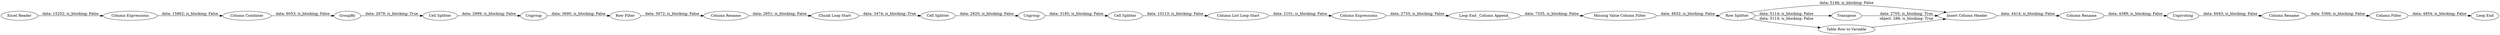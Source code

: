 digraph {
	"-2418430429096395929_23" [label="Insert Column Header"]
	"-4486407615425243768_21" [label="Cell Splitter"]
	"7546077307016105034_7" [label="Loop End _Column Append_"]
	"7546077307016105034_6" [label="Column Expressions"]
	"-4486407615425243768_20" [label=Ungroup]
	"-2418430429096395929_25" [label=Transpose]
	"-2418430429096395929_35" [label="Column Rename"]
	"-2418430429096395929_33" [label="Table Row to Variable"]
	"7546077307016105034_34" [label="Missing Value Column Filter"]
	"-4486407615425243768_15" [label="Cell Splitter"]
	"-4486407615425243768_10" [label="Excel Reader"]
	"-1453315331336502506_19" [label="Row Filter"]
	"-1453315331336502506_13" [label="Cell Splitter"]
	"-1453315331336502506_6" [label="Column Expressions"]
	"-2418430429096395929_26" [label="Row Splitter"]
	"-4486407615425243768_18" [label="Chunk Loop Start"]
	"-4486407615425243768_27" [label=Unpivoting]
	"-1453315331336502506_12" [label=GroupBy]
	"-4486407615425243768_38" [label="Column Rename"]
	"-1453315331336502506_11" [label="Column Combiner"]
	"-4486407615425243768_29" [label="Loop End"]
	"7546077307016105034_3" [label="Column List Loop Start"]
	"-1453315331336502506_14" [label=Ungroup]
	"-4486407615425243768_36" [label="Column Filter"]
	"-1453315331336502506_20" [label="Column Rename"]
	"-2418430429096395929_26" -> "-2418430429096395929_25" [label="data: 5114; is_blocking: False"]
	"7546077307016105034_6" -> "7546077307016105034_7" [label="data: 2733; is_blocking: False"]
	"-4486407615425243768_27" -> "-4486407615425243768_38" [label="data: 6043; is_blocking: False"]
	"7546077307016105034_7" -> "7546077307016105034_34" [label="data: 7335; is_blocking: False"]
	"7546077307016105034_3" -> "7546077307016105034_6" [label="data: 2101; is_blocking: False"]
	"-1453315331336502506_13" -> "-1453315331336502506_14" [label="data: 2999; is_blocking: False"]
	"-2418430429096395929_26" -> "-2418430429096395929_33" [label="data: 5114; is_blocking: False"]
	"7546077307016105034_34" -> "-2418430429096395929_26" [label="data: 4932; is_blocking: False"]
	"-2418430429096395929_26" -> "-2418430429096395929_23" [label="data: 5146; is_blocking: False"]
	"-2418430429096395929_23" -> "-2418430429096395929_35" [label="data: 4414; is_blocking: False"]
	"-4486407615425243768_15" -> "-4486407615425243768_20" [label="data: 2820; is_blocking: False"]
	"-2418430429096395929_33" -> "-2418430429096395929_23" [label="object: 288; is_blocking: True"]
	"-4486407615425243768_18" -> "-4486407615425243768_15" [label="data: 3474; is_blocking: True"]
	"-4486407615425243768_36" -> "-4486407615425243768_29" [label="data: 4854; is_blocking: False"]
	"-4486407615425243768_38" -> "-4486407615425243768_36" [label="data: 5366; is_blocking: False"]
	"-4486407615425243768_10" -> "-1453315331336502506_6" [label="data: 15252; is_blocking: False"]
	"-4486407615425243768_21" -> "7546077307016105034_3" [label="data: 10113; is_blocking: False"]
	"-1453315331336502506_11" -> "-1453315331336502506_12" [label="data: 6053; is_blocking: False"]
	"-2418430429096395929_25" -> "-2418430429096395929_23" [label="data: 2705; is_blocking: True"]
	"-1453315331336502506_20" -> "-4486407615425243768_18" [label="data: 2851; is_blocking: False"]
	"-1453315331336502506_12" -> "-1453315331336502506_13" [label="data: 2979; is_blocking: True"]
	"-2418430429096395929_35" -> "-4486407615425243768_27" [label="data: 4389; is_blocking: False"]
	"-1453315331336502506_19" -> "-1453315331336502506_20" [label="data: 3672; is_blocking: False"]
	"-1453315331336502506_6" -> "-1453315331336502506_11" [label="data: 15862; is_blocking: False"]
	"-4486407615425243768_20" -> "-4486407615425243768_21" [label="data: 3185; is_blocking: False"]
	"-1453315331336502506_14" -> "-1453315331336502506_19" [label="data: 3690; is_blocking: False"]
	rankdir=LR
}
